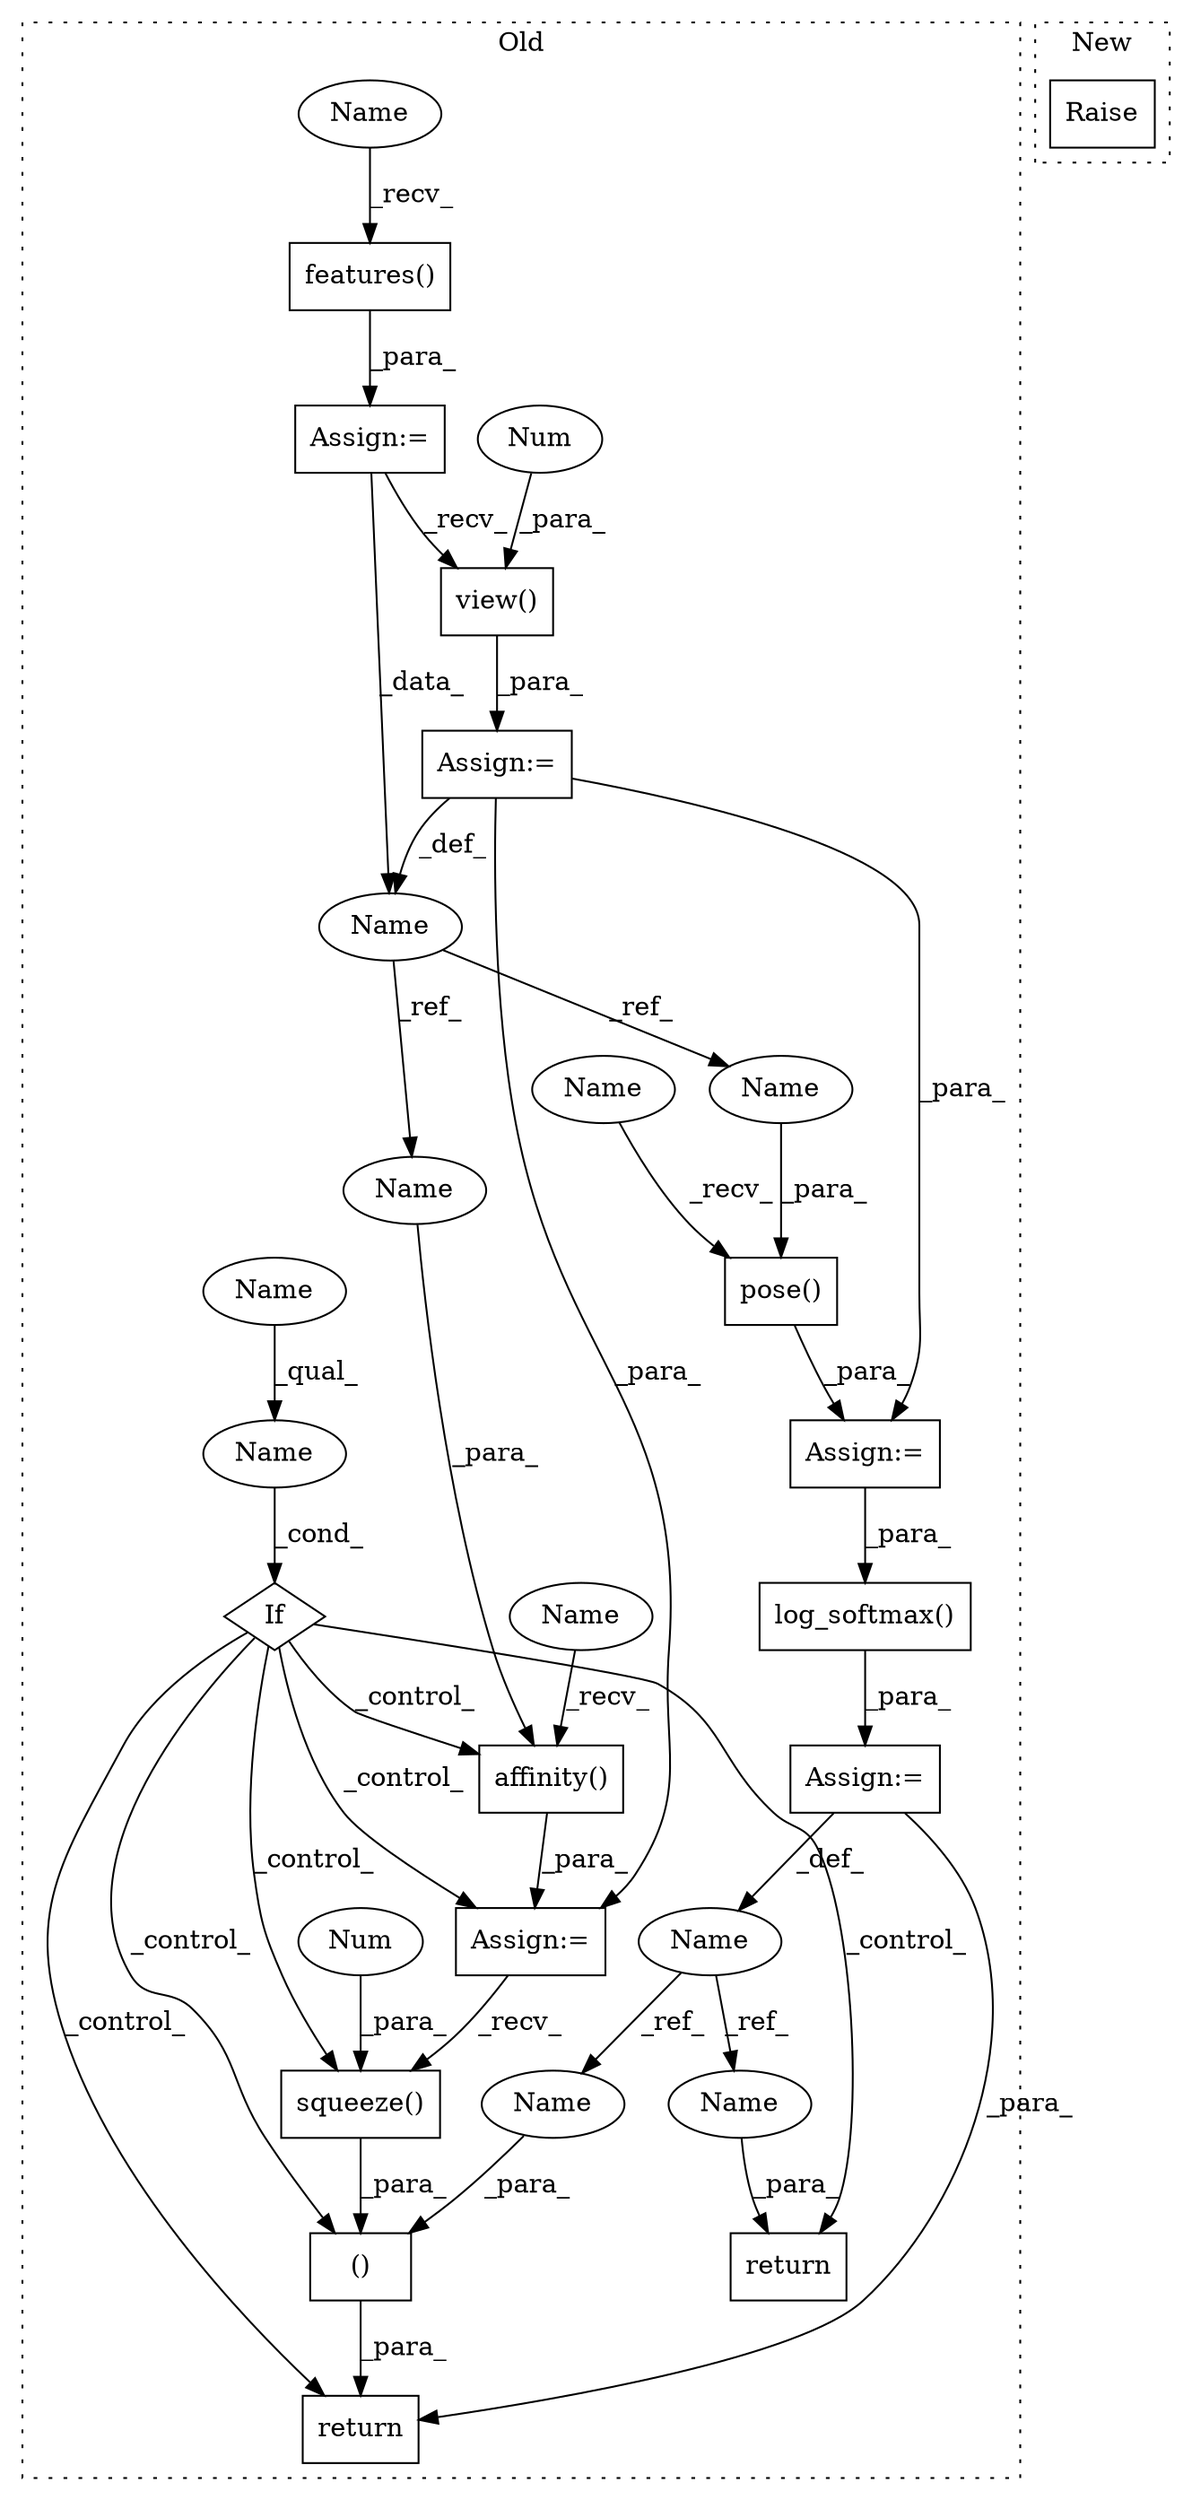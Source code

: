 digraph G {
subgraph cluster0 {
1 [label="pose()" a="75" s="4577,4588" l="10,1" shape="box"];
3 [label="()" a="54" s="4890" l="22" shape="box"];
4 [label="If" a="96" s="4649,4673" l="3,14" shape="diamond"];
5 [label="features()" a="75" s="4493,4508" l="14,1" shape="box"];
6 [label="view()" a="75" s="4522,4555" l="7,1" shape="box"];
7 [label="Name" a="87" s="4652" l="21" shape="ellipse"];
8 [label="affinity()" a="75" s="4698,4713" l="14,1" shape="box"];
9 [label="Name" a="87" s="4518" l="1" shape="ellipse"];
10 [label="Name" a="87" s="4598" l="8" shape="ellipse"];
11 [label="return" a="93" s="4939" l="7" shape="box"];
12 [label="Num" a="76" s="4529" l="2" shape="ellipse"];
13 [label="Assign:=" a="68" s="4490" l="3" shape="box"];
14 [label="Assign:=" a="68" s="4695" l="3" shape="box"];
15 [label="Assign:=" a="68" s="4519" l="3" shape="box"];
16 [label="Assign:=" a="68" s="4574" l="3" shape="box"];
17 [label="Assign:=" a="68" s="4606" l="3" shape="box"];
18 [label="log_softmax()" a="75" s="4609,4631" l="14,8" shape="box"];
19 [label="squeeze()" a="75" s="4892,4911" l="17,1" shape="box"];
20 [label="Num" a="76" s="4909" l="2" shape="ellipse"];
21 [label="return" a="93" s="4875" l="7" shape="box"];
22 [label="Name" a="87" s="4577" l="4" shape="ellipse"];
23 [label="Name" a="87" s="4493" l="4" shape="ellipse"];
24 [label="Name" a="87" s="4698" l="4" shape="ellipse"];
25 [label="Name" a="87" s="4652" l="4" shape="ellipse"];
26 [label="Name" a="87" s="4712" l="1" shape="ellipse"];
27 [label="Name" a="87" s="4587" l="1" shape="ellipse"];
28 [label="Name" a="87" s="4882" l="8" shape="ellipse"];
29 [label="Name" a="87" s="4946" l="8" shape="ellipse"];
label = "Old";
style="dotted";
}
subgraph cluster1 {
2 [label="Raise" a="91" s="2982" l="6" shape="box"];
label = "New";
style="dotted";
}
1 -> 16 [label="_para_"];
3 -> 21 [label="_para_"];
4 -> 8 [label="_control_"];
4 -> 21 [label="_control_"];
4 -> 19 [label="_control_"];
4 -> 14 [label="_control_"];
4 -> 11 [label="_control_"];
4 -> 3 [label="_control_"];
5 -> 13 [label="_para_"];
6 -> 15 [label="_para_"];
7 -> 4 [label="_cond_"];
8 -> 14 [label="_para_"];
9 -> 27 [label="_ref_"];
9 -> 26 [label="_ref_"];
10 -> 29 [label="_ref_"];
10 -> 28 [label="_ref_"];
12 -> 6 [label="_para_"];
13 -> 6 [label="_recv_"];
13 -> 9 [label="_data_"];
14 -> 19 [label="_recv_"];
15 -> 16 [label="_para_"];
15 -> 14 [label="_para_"];
15 -> 9 [label="_def_"];
16 -> 18 [label="_para_"];
17 -> 10 [label="_def_"];
17 -> 21 [label="_para_"];
18 -> 17 [label="_para_"];
19 -> 3 [label="_para_"];
20 -> 19 [label="_para_"];
22 -> 1 [label="_recv_"];
23 -> 5 [label="_recv_"];
24 -> 8 [label="_recv_"];
25 -> 7 [label="_qual_"];
26 -> 8 [label="_para_"];
27 -> 1 [label="_para_"];
28 -> 3 [label="_para_"];
29 -> 11 [label="_para_"];
}